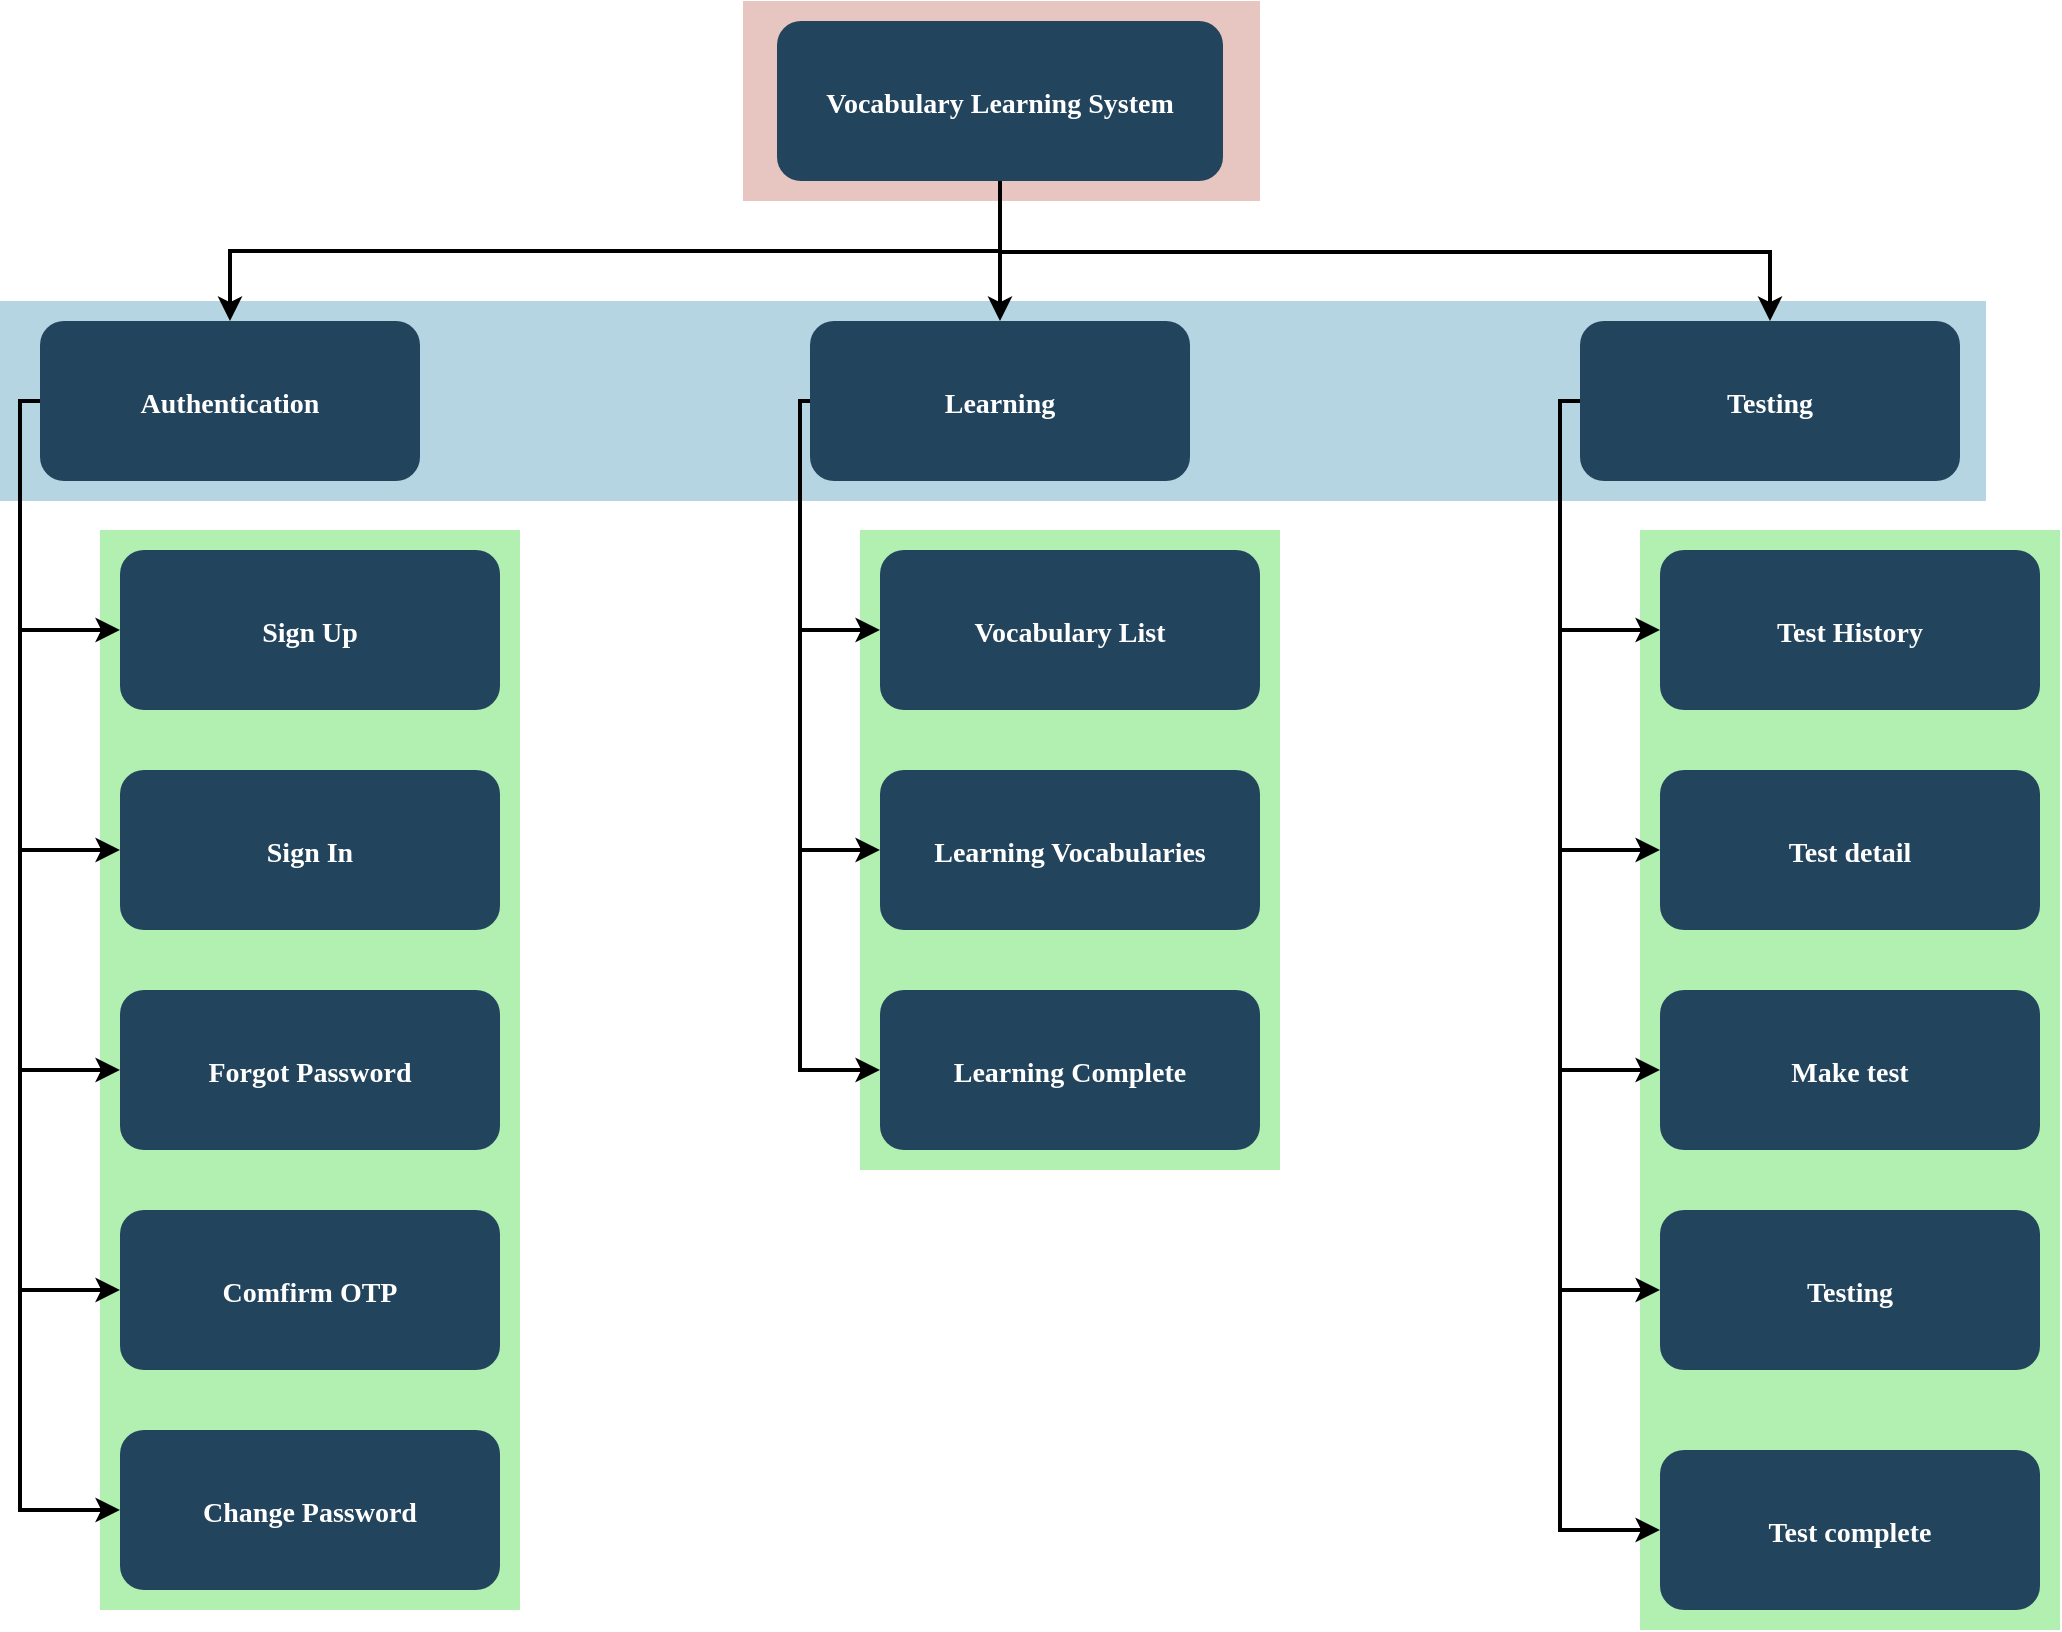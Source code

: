 <mxfile version="14.7.2" type="device"><diagram name="Page-1" id="2c0d36ab-eaac-3732-788b-9136903baeff"><mxGraphModel dx="1442" dy="803" grid="1" gridSize="10" guides="1" tooltips="1" connect="1" arrows="1" fold="1" page="1" pageScale="1.5" pageWidth="1169" pageHeight="827" background="none" math="0" shadow="0"><root><mxCell id="0"/><mxCell id="1" parent="0"/><mxCell id="Aj0L5ChaiwDOL3TPaAQq-156" value="" style="strokeColor=none;opacity=30;fillColor=#00CC00;" vertex="1" parent="1"><mxGeometry x="1190" y="440" width="210" height="550" as="geometry"/></mxCell><mxCell id="Aj0L5ChaiwDOL3TPaAQq-155" value="" style="strokeColor=none;opacity=30;fillColor=#00CC00;" vertex="1" parent="1"><mxGeometry x="800" y="440" width="210" height="320" as="geometry"/></mxCell><mxCell id="Aj0L5ChaiwDOL3TPaAQq-137" value="" style="strokeColor=none;opacity=30;fillColor=#00CC00;" vertex="1" parent="1"><mxGeometry x="420" y="440" width="210" height="540" as="geometry"/></mxCell><mxCell id="123" value="" style="fillColor=#AE4132;strokeColor=none;opacity=30;" parent="1" vertex="1"><mxGeometry x="741.5" y="175.5" width="258.5" height="100" as="geometry"/></mxCell><mxCell id="122" value="" style="fillColor=#10739E;strokeColor=none;opacity=30;" parent="1" vertex="1"><mxGeometry x="370" y="325.5" width="993" height="100" as="geometry"/></mxCell><mxCell id="2" value="Vocabulary Learning System" style="rounded=1;fillColor=#23445D;gradientColor=none;strokeColor=none;fontColor=#FFFFFF;fontStyle=1;fontFamily=Tahoma;fontSize=14" parent="1" vertex="1"><mxGeometry x="758.5" y="185.5" width="223" height="80" as="geometry"/></mxCell><mxCell id="9" value="" style="edgeStyle=elbowEdgeStyle;elbow=vertical;strokeWidth=2;rounded=0;entryX=0.5;entryY=0;entryDx=0;entryDy=0;" parent="1" source="2" target="10" edge="1"><mxGeometry x="337" y="215.5" width="100" height="100" as="geometry"><mxPoint x="337" y="315.5" as="sourcePoint"/><mxPoint x="437" y="215.5" as="targetPoint"/><Array as="points"><mxPoint x="1060" y="301"/></Array></mxGeometry></mxCell><mxCell id="10" value="Testing" style="rounded=1;fillColor=#23445D;gradientColor=none;strokeColor=none;fontColor=#FFFFFF;fontStyle=1;fontFamily=Tahoma;fontSize=14" parent="1" vertex="1"><mxGeometry x="1160" y="335.5" width="190" height="80" as="geometry"/></mxCell><mxCell id="12" value="Learning" style="rounded=1;fillColor=#23445D;gradientColor=none;strokeColor=none;fontColor=#FFFFFF;fontStyle=1;fontFamily=Tahoma;fontSize=14" parent="1" vertex="1"><mxGeometry x="775.0" y="335.5" width="190" height="80" as="geometry"/></mxCell><mxCell id="13" value="Authentication" style="rounded=1;fillColor=#23445D;gradientColor=none;strokeColor=none;fontColor=#FFFFFF;fontStyle=1;fontFamily=Tahoma;fontSize=14" parent="1" vertex="1"><mxGeometry x="390" y="335.5" width="190" height="80" as="geometry"/></mxCell><mxCell id="59" value="" style="edgeStyle=elbowEdgeStyle;elbow=vertical;strokeWidth=2;rounded=0" parent="1" source="2" target="12" edge="1"><mxGeometry x="347" y="225.5" width="100" height="100" as="geometry"><mxPoint x="862.0" y="275.5" as="sourcePoint"/><mxPoint x="1467.0" y="345.5" as="targetPoint"/></mxGeometry></mxCell><mxCell id="61" value="" style="edgeStyle=elbowEdgeStyle;elbow=vertical;strokeWidth=2;rounded=0" parent="1" source="2" target="13" edge="1"><mxGeometry x="-23" y="135.5" width="100" height="100" as="geometry"><mxPoint x="-23" y="235.5" as="sourcePoint"/><mxPoint x="77" y="135.5" as="targetPoint"/></mxGeometry></mxCell><mxCell id="Aj0L5ChaiwDOL3TPaAQq-125" value="Sign Up" style="rounded=1;fillColor=#23445D;gradientColor=none;strokeColor=none;fontColor=#FFFFFF;fontStyle=1;fontFamily=Tahoma;fontSize=14" vertex="1" parent="1"><mxGeometry x="430" y="450" width="190" height="80" as="geometry"/></mxCell><mxCell id="Aj0L5ChaiwDOL3TPaAQq-127" value="" style="edgeStyle=elbowEdgeStyle;elbow=vertical;strokeWidth=2;rounded=0;entryX=0;entryY=0.5;entryDx=0;entryDy=0;exitX=0;exitY=0.5;exitDx=0;exitDy=0;" edge="1" parent="1" source="13" target="Aj0L5ChaiwDOL3TPaAQq-125"><mxGeometry x="-13" y="145.5" width="100" height="100" as="geometry"><mxPoint x="880" y="275.5" as="sourcePoint"/><mxPoint x="445" y="345.5" as="targetPoint"/><Array as="points"><mxPoint x="380" y="450"/><mxPoint x="330" y="450"/><mxPoint x="630" y="440"/></Array></mxGeometry></mxCell><mxCell id="Aj0L5ChaiwDOL3TPaAQq-128" value="Sign In" style="rounded=1;fillColor=#23445D;gradientColor=none;strokeColor=none;fontColor=#FFFFFF;fontStyle=1;fontFamily=Tahoma;fontSize=14" vertex="1" parent="1"><mxGeometry x="430" y="560" width="190" height="80" as="geometry"/></mxCell><mxCell id="Aj0L5ChaiwDOL3TPaAQq-130" value="" style="edgeStyle=elbowEdgeStyle;elbow=vertical;strokeWidth=2;rounded=0;entryX=0;entryY=0.5;entryDx=0;entryDy=0;exitX=0;exitY=0.5;exitDx=0;exitDy=0;" edge="1" parent="1" source="13" target="Aj0L5ChaiwDOL3TPaAQq-128"><mxGeometry x="-3" y="155.5" width="100" height="100" as="geometry"><mxPoint x="350" y="385.5" as="sourcePoint"/><mxPoint x="390" y="500" as="targetPoint"/><Array as="points"><mxPoint x="380" y="550"/><mxPoint x="330" y="520"/><mxPoint x="290" y="600"/><mxPoint x="340" y="460"/><mxPoint x="640" y="450"/></Array></mxGeometry></mxCell><mxCell id="Aj0L5ChaiwDOL3TPaAQq-131" value="Forgot Password" style="rounded=1;fillColor=#23445D;gradientColor=none;strokeColor=none;fontColor=#FFFFFF;fontStyle=1;fontFamily=Tahoma;fontSize=14" vertex="1" parent="1"><mxGeometry x="430" y="670" width="190" height="80" as="geometry"/></mxCell><mxCell id="Aj0L5ChaiwDOL3TPaAQq-132" value="" style="edgeStyle=elbowEdgeStyle;elbow=vertical;strokeWidth=2;rounded=0;entryX=0;entryY=0.5;entryDx=0;entryDy=0;exitX=0;exitY=0.5;exitDx=0;exitDy=0;" edge="1" parent="1" source="13" target="Aj0L5ChaiwDOL3TPaAQq-131"><mxGeometry x="7" y="165.5" width="100" height="100" as="geometry"><mxPoint x="350" y="385.5" as="sourcePoint"/><mxPoint x="390" y="610" as="targetPoint"/><Array as="points"><mxPoint x="380" y="560"/><mxPoint x="330" y="650"/><mxPoint x="340" y="530"/><mxPoint x="300" y="610"/><mxPoint x="350" y="470"/><mxPoint x="650" y="460"/></Array></mxGeometry></mxCell><mxCell id="Aj0L5ChaiwDOL3TPaAQq-133" value="Comfirm OTP" style="rounded=1;fillColor=#23445D;gradientColor=none;strokeColor=none;fontColor=#FFFFFF;fontStyle=1;fontFamily=Tahoma;fontSize=14" vertex="1" parent="1"><mxGeometry x="430" y="780" width="190" height="80" as="geometry"/></mxCell><mxCell id="Aj0L5ChaiwDOL3TPaAQq-134" value="" style="edgeStyle=elbowEdgeStyle;elbow=vertical;strokeWidth=2;rounded=0;entryX=0;entryY=0.5;entryDx=0;entryDy=0;exitX=0;exitY=0.5;exitDx=0;exitDy=0;" edge="1" parent="1" source="13" target="Aj0L5ChaiwDOL3TPaAQq-133"><mxGeometry x="17" y="175.5" width="100" height="100" as="geometry"><mxPoint x="350" y="385.5" as="sourcePoint"/><mxPoint x="390" y="720" as="targetPoint"/><Array as="points"><mxPoint x="380" y="540"/><mxPoint x="330" y="820"/><mxPoint x="340" y="660"/><mxPoint x="350" y="540"/><mxPoint x="310" y="620"/><mxPoint x="360" y="480"/><mxPoint x="660" y="470"/></Array></mxGeometry></mxCell><mxCell id="Aj0L5ChaiwDOL3TPaAQq-135" value="Change Password" style="rounded=1;fillColor=#23445D;gradientColor=none;strokeColor=none;fontColor=#FFFFFF;fontStyle=1;fontFamily=Tahoma;fontSize=14" vertex="1" parent="1"><mxGeometry x="430" y="890" width="190" height="80" as="geometry"/></mxCell><mxCell id="Aj0L5ChaiwDOL3TPaAQq-136" value="" style="edgeStyle=elbowEdgeStyle;elbow=vertical;strokeWidth=2;rounded=0;entryX=0;entryY=0.5;entryDx=0;entryDy=0;exitX=0;exitY=0.5;exitDx=0;exitDy=0;" edge="1" parent="1" source="13" target="Aj0L5ChaiwDOL3TPaAQq-135"><mxGeometry x="27" y="185.5" width="100" height="100" as="geometry"><mxPoint x="350" y="385.5" as="sourcePoint"/><mxPoint x="390" y="830" as="targetPoint"/><Array as="points"><mxPoint x="380" y="460"/><mxPoint x="330" y="910"/><mxPoint x="340" y="830"/><mxPoint x="350" y="670"/><mxPoint x="360" y="550"/><mxPoint x="320" y="630"/><mxPoint x="370" y="490"/><mxPoint x="670" y="480"/></Array></mxGeometry></mxCell><mxCell id="Aj0L5ChaiwDOL3TPaAQq-138" value="Vocabulary List" style="rounded=1;fillColor=#23445D;gradientColor=none;strokeColor=none;fontColor=#FFFFFF;fontStyle=1;fontFamily=Tahoma;fontSize=14" vertex="1" parent="1"><mxGeometry x="810" y="450" width="190" height="80" as="geometry"/></mxCell><mxCell id="Aj0L5ChaiwDOL3TPaAQq-140" value="" style="edgeStyle=elbowEdgeStyle;elbow=vertical;strokeWidth=2;rounded=0;entryX=0;entryY=0.5;entryDx=0;entryDy=0;exitX=0;exitY=0.5;exitDx=0;exitDy=0;" edge="1" parent="1" source="12" target="Aj0L5ChaiwDOL3TPaAQq-138"><mxGeometry x="37" y="195.5" width="100" height="100" as="geometry"><mxPoint x="350" y="385.5" as="sourcePoint"/><mxPoint x="390" y="940" as="targetPoint"/><Array as="points"><mxPoint x="770" y="460"/><mxPoint x="760" y="430"/><mxPoint x="340" y="920"/><mxPoint x="350" y="840"/><mxPoint x="360" y="680"/><mxPoint x="370" y="560"/><mxPoint x="330" y="640"/><mxPoint x="380" y="500"/><mxPoint x="680" y="490"/></Array></mxGeometry></mxCell><mxCell id="Aj0L5ChaiwDOL3TPaAQq-141" value="Learning Vocabularies" style="rounded=1;fillColor=#23445D;gradientColor=none;strokeColor=none;fontColor=#FFFFFF;fontStyle=1;fontFamily=Tahoma;fontSize=14" vertex="1" parent="1"><mxGeometry x="810" y="560" width="190" height="80" as="geometry"/></mxCell><mxCell id="Aj0L5ChaiwDOL3TPaAQq-142" value="" style="edgeStyle=elbowEdgeStyle;elbow=vertical;strokeWidth=2;rounded=0;entryX=0;entryY=0.5;entryDx=0;entryDy=0;exitX=0;exitY=0.5;exitDx=0;exitDy=0;" edge="1" parent="1" source="12" target="Aj0L5ChaiwDOL3TPaAQq-141"><mxGeometry x="47" y="205.5" width="100" height="100" as="geometry"><mxPoint x="785" y="385.5" as="sourcePoint"/><mxPoint x="820" y="500" as="targetPoint"/><Array as="points"><mxPoint x="770" y="610"/><mxPoint x="780" y="470"/><mxPoint x="770" y="440"/><mxPoint x="350" y="930"/><mxPoint x="360" y="850"/><mxPoint x="370" y="690"/><mxPoint x="380" y="570"/><mxPoint x="340" y="650"/><mxPoint x="390" y="510"/><mxPoint x="690" y="500"/></Array></mxGeometry></mxCell><mxCell id="Aj0L5ChaiwDOL3TPaAQq-143" value="Learning Complete" style="rounded=1;fillColor=#23445D;gradientColor=none;strokeColor=none;fontColor=#FFFFFF;fontStyle=1;fontFamily=Tahoma;fontSize=14" vertex="1" parent="1"><mxGeometry x="810" y="670" width="190" height="80" as="geometry"/></mxCell><mxCell id="Aj0L5ChaiwDOL3TPaAQq-144" value="" style="edgeStyle=elbowEdgeStyle;elbow=vertical;strokeWidth=2;rounded=0;entryX=0;entryY=0.5;entryDx=0;entryDy=0;exitX=0;exitY=0.5;exitDx=0;exitDy=0;" edge="1" parent="1" source="12" target="Aj0L5ChaiwDOL3TPaAQq-143"><mxGeometry x="57" y="215.5" width="100" height="100" as="geometry"><mxPoint x="785" y="385.5" as="sourcePoint"/><mxPoint x="820" y="610" as="targetPoint"/><Array as="points"><mxPoint x="770" y="710"/><mxPoint x="780" y="620"/><mxPoint x="790" y="480"/><mxPoint x="780" y="450"/><mxPoint x="360" y="940"/><mxPoint x="370" y="860"/><mxPoint x="380" y="700"/><mxPoint x="390" y="580"/><mxPoint x="350" y="660"/><mxPoint x="400" y="520"/><mxPoint x="700" y="510"/></Array></mxGeometry></mxCell><mxCell id="Aj0L5ChaiwDOL3TPaAQq-145" value="Test History" style="rounded=1;fillColor=#23445D;gradientColor=none;strokeColor=none;fontColor=#FFFFFF;fontStyle=1;fontFamily=Tahoma;fontSize=14" vertex="1" parent="1"><mxGeometry x="1200" y="450" width="190" height="80" as="geometry"/></mxCell><mxCell id="Aj0L5ChaiwDOL3TPaAQq-146" value="Test detail" style="rounded=1;fillColor=#23445D;gradientColor=none;strokeColor=none;fontColor=#FFFFFF;fontStyle=1;fontFamily=Tahoma;fontSize=14" vertex="1" parent="1"><mxGeometry x="1200" y="560" width="190" height="80" as="geometry"/></mxCell><mxCell id="Aj0L5ChaiwDOL3TPaAQq-148" value="Make test" style="rounded=1;fillColor=#23445D;gradientColor=none;strokeColor=none;fontColor=#FFFFFF;fontStyle=1;fontFamily=Tahoma;fontSize=14" vertex="1" parent="1"><mxGeometry x="1200" y="670" width="190" height="80" as="geometry"/></mxCell><mxCell id="Aj0L5ChaiwDOL3TPaAQq-149" value="Testing" style="rounded=1;fillColor=#23445D;gradientColor=none;strokeColor=none;fontColor=#FFFFFF;fontStyle=1;fontFamily=Tahoma;fontSize=14" vertex="1" parent="1"><mxGeometry x="1200" y="780" width="190" height="80" as="geometry"/></mxCell><mxCell id="Aj0L5ChaiwDOL3TPaAQq-150" value="" style="edgeStyle=elbowEdgeStyle;elbow=vertical;strokeWidth=2;rounded=0;entryX=0;entryY=0.5;entryDx=0;entryDy=0;" edge="1" parent="1" source="10" target="Aj0L5ChaiwDOL3TPaAQq-145"><mxGeometry x="47" y="205.5" width="100" height="100" as="geometry"><mxPoint x="785" y="385.5" as="sourcePoint"/><mxPoint x="820" y="500" as="targetPoint"/><Array as="points"><mxPoint x="1150" y="450"/><mxPoint x="780" y="470"/><mxPoint x="770" y="440"/><mxPoint x="350" y="930"/><mxPoint x="360" y="850"/><mxPoint x="370" y="690"/><mxPoint x="380" y="570"/><mxPoint x="340" y="650"/><mxPoint x="390" y="510"/><mxPoint x="690" y="500"/></Array></mxGeometry></mxCell><mxCell id="Aj0L5ChaiwDOL3TPaAQq-151" value="" style="edgeStyle=elbowEdgeStyle;elbow=vertical;strokeWidth=2;rounded=0;entryX=0;entryY=0.5;entryDx=0;entryDy=0;exitX=0;exitY=0.5;exitDx=0;exitDy=0;" edge="1" parent="1" source="10" target="Aj0L5ChaiwDOL3TPaAQq-146"><mxGeometry x="57" y="215.5" width="100" height="100" as="geometry"><mxPoint x="1170" y="385.5" as="sourcePoint"/><mxPoint x="1210" y="500" as="targetPoint"/><Array as="points"><mxPoint x="1150" y="620"/><mxPoint x="1160" y="460"/><mxPoint x="790" y="480"/><mxPoint x="780" y="450"/><mxPoint x="360" y="940"/><mxPoint x="370" y="860"/><mxPoint x="380" y="700"/><mxPoint x="390" y="580"/><mxPoint x="350" y="660"/><mxPoint x="400" y="520"/><mxPoint x="700" y="510"/></Array></mxGeometry></mxCell><mxCell id="Aj0L5ChaiwDOL3TPaAQq-153" value="" style="edgeStyle=elbowEdgeStyle;elbow=vertical;strokeWidth=2;rounded=0;entryX=0;entryY=0.5;entryDx=0;entryDy=0;exitX=0;exitY=0.5;exitDx=0;exitDy=0;" edge="1" parent="1" source="10" target="Aj0L5ChaiwDOL3TPaAQq-148"><mxGeometry x="67" y="225.5" width="100" height="100" as="geometry"><mxPoint x="1170" y="385.5" as="sourcePoint"/><mxPoint x="1210" y="610" as="targetPoint"/><Array as="points"><mxPoint x="1150" y="730"/><mxPoint x="1160" y="630"/><mxPoint x="1170" y="470"/><mxPoint x="800" y="490"/><mxPoint x="790" y="460"/><mxPoint x="370" y="950"/><mxPoint x="380" y="870"/><mxPoint x="390" y="710"/><mxPoint x="400" y="590"/><mxPoint x="360" y="670"/><mxPoint x="410" y="530"/><mxPoint x="710" y="520"/></Array></mxGeometry></mxCell><mxCell id="Aj0L5ChaiwDOL3TPaAQq-154" value="" style="edgeStyle=elbowEdgeStyle;elbow=vertical;strokeWidth=2;rounded=0;entryX=0;entryY=0.5;entryDx=0;entryDy=0;exitX=0;exitY=0.5;exitDx=0;exitDy=0;" edge="1" parent="1" source="10" target="Aj0L5ChaiwDOL3TPaAQq-149"><mxGeometry x="77" y="235.5" width="100" height="100" as="geometry"><mxPoint x="1170" y="385.5" as="sourcePoint"/><mxPoint x="1210" y="720" as="targetPoint"/><Array as="points"><mxPoint x="1150" y="820"/><mxPoint x="1160" y="740"/><mxPoint x="1170" y="640"/><mxPoint x="1180" y="480"/><mxPoint x="810" y="500"/><mxPoint x="800" y="470"/><mxPoint x="380" y="960"/><mxPoint x="390" y="880"/><mxPoint x="400" y="720"/><mxPoint x="410" y="600"/><mxPoint x="370" y="680"/><mxPoint x="420" y="540"/><mxPoint x="720" y="530"/></Array></mxGeometry></mxCell><mxCell id="Aj0L5ChaiwDOL3TPaAQq-157" value="Test complete" style="rounded=1;fillColor=#23445D;gradientColor=none;strokeColor=none;fontColor=#FFFFFF;fontStyle=1;fontFamily=Tahoma;fontSize=14" vertex="1" parent="1"><mxGeometry x="1200" y="900" width="190" height="80" as="geometry"/></mxCell><mxCell id="Aj0L5ChaiwDOL3TPaAQq-158" value="" style="edgeStyle=elbowEdgeStyle;elbow=vertical;strokeWidth=2;rounded=0;entryX=0;entryY=0.5;entryDx=0;entryDy=0;exitX=0;exitY=0.5;exitDx=0;exitDy=0;" edge="1" parent="1" source="10" target="Aj0L5ChaiwDOL3TPaAQq-157"><mxGeometry x="87" y="245.5" width="100" height="100" as="geometry"><mxPoint x="1170" y="385.5" as="sourcePoint"/><mxPoint x="1210" y="830" as="targetPoint"/><Array as="points"><mxPoint x="1150" y="930"/><mxPoint x="1160" y="830"/><mxPoint x="1170" y="750"/><mxPoint x="1180" y="650"/><mxPoint x="1190" y="490"/><mxPoint x="820" y="510"/><mxPoint x="810" y="480"/><mxPoint x="390" y="970"/><mxPoint x="400" y="890"/><mxPoint x="410" y="730"/><mxPoint x="420" y="610"/><mxPoint x="380" y="690"/><mxPoint x="430" y="550"/><mxPoint x="730" y="540"/></Array></mxGeometry></mxCell></root></mxGraphModel></diagram></mxfile>